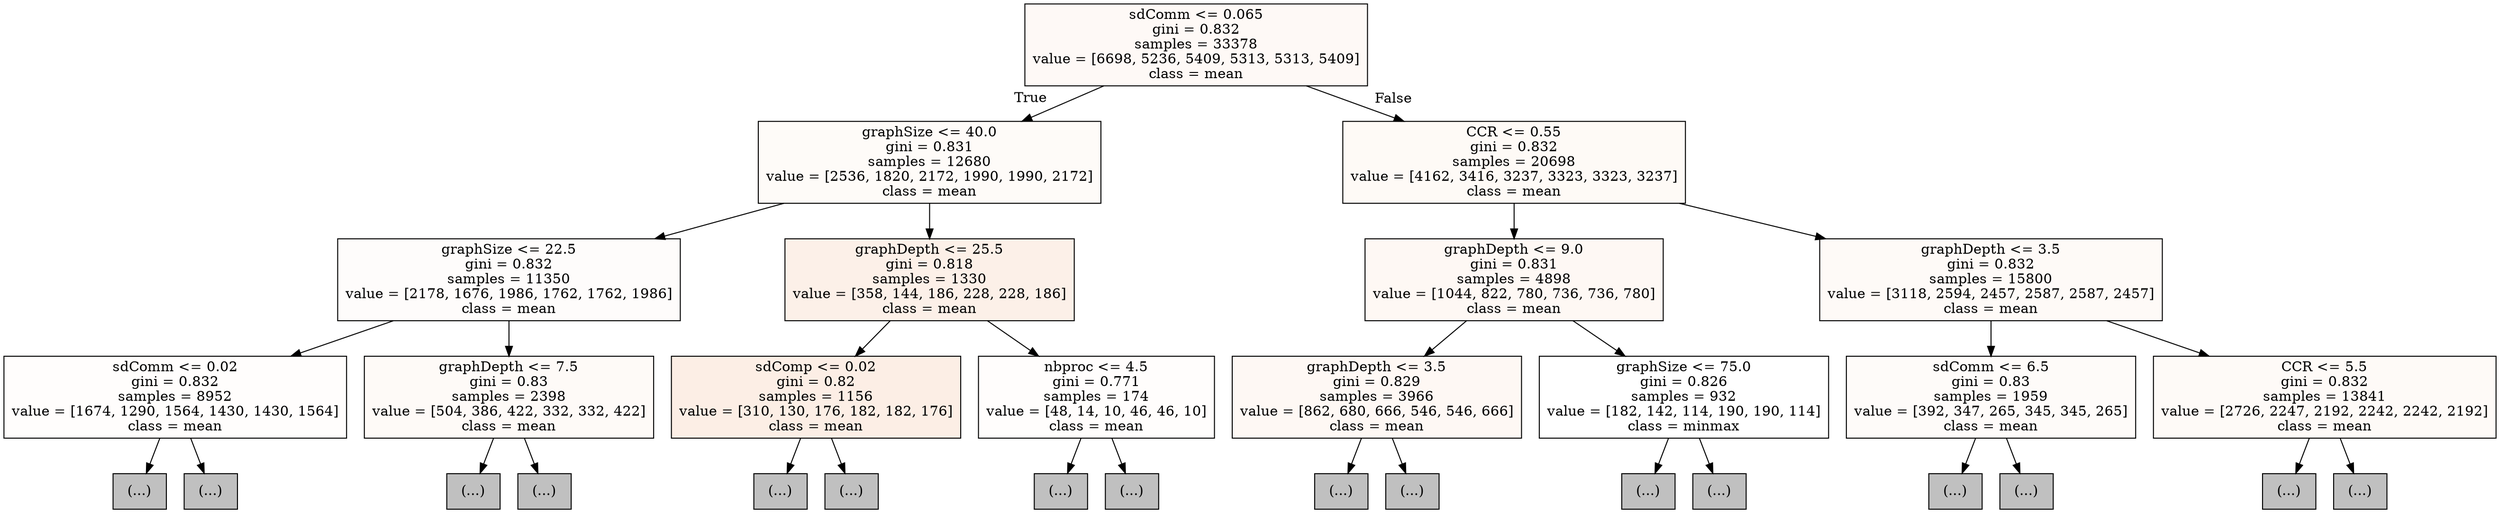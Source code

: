 digraph Tree {
node [shape=box, style="filled", color="black"] ;
0 [label="sdComm <= 0.065\ngini = 0.832\nsamples = 33378\nvalue = [6698, 5236, 5409, 5313, 5313, 5409]\nclass = mean", fillcolor="#fef9f6"] ;
1 [label="graphSize <= 40.0\ngini = 0.831\nsamples = 12680\nvalue = [2536, 1820, 2172, 1990, 1990, 2172]\nclass = mean", fillcolor="#fefbf8"] ;
0 -> 1 [labeldistance=2.5, labelangle=45, headlabel="True"] ;
2 [label="graphSize <= 22.5\ngini = 0.832\nsamples = 11350\nvalue = [2178, 1676, 1986, 1762, 1762, 1986]\nclass = mean", fillcolor="#fefcfb"] ;
1 -> 2 ;
3 [label="sdComm <= 0.02\ngini = 0.832\nsamples = 8952\nvalue = [1674, 1290, 1564, 1430, 1430, 1564]\nclass = mean", fillcolor="#fffdfc"] ;
2 -> 3 ;
4 [label="(...)", fillcolor="#C0C0C0"] ;
3 -> 4 ;
27 [label="(...)", fillcolor="#C0C0C0"] ;
3 -> 27 ;
50 [label="graphDepth <= 7.5\ngini = 0.83\nsamples = 2398\nvalue = [504, 386, 422, 332, 332, 422]\nclass = mean", fillcolor="#fefaf7"] ;
2 -> 50 ;
51 [label="(...)", fillcolor="#C0C0C0"] ;
50 -> 51 ;
68 [label="(...)", fillcolor="#C0C0C0"] ;
50 -> 68 ;
91 [label="graphDepth <= 25.5\ngini = 0.818\nsamples = 1330\nvalue = [358, 144, 186, 228, 228, 186]\nclass = mean", fillcolor="#fcf0e8"] ;
1 -> 91 ;
92 [label="sdComp <= 0.02\ngini = 0.82\nsamples = 1156\nvalue = [310, 130, 176, 182, 182, 176]\nclass = mean", fillcolor="#fceee5"] ;
91 -> 92 ;
93 [label="(...)", fillcolor="#C0C0C0"] ;
92 -> 93 ;
110 [label="(...)", fillcolor="#C0C0C0"] ;
92 -> 110 ;
151 [label="nbproc <= 4.5\ngini = 0.771\nsamples = 174\nvalue = [48, 14, 10, 46, 46, 10]\nclass = mean", fillcolor="#fffdfc"] ;
91 -> 151 ;
152 [label="(...)", fillcolor="#C0C0C0"] ;
151 -> 152 ;
161 [label="(...)", fillcolor="#C0C0C0"] ;
151 -> 161 ;
170 [label="CCR <= 0.55\ngini = 0.832\nsamples = 20698\nvalue = [4162, 3416, 3237, 3323, 3323, 3237]\nclass = mean", fillcolor="#fefaf6"] ;
0 -> 170 [labeldistance=2.5, labelangle=-45, headlabel="False"] ;
171 [label="graphDepth <= 9.0\ngini = 0.831\nsamples = 4898\nvalue = [1044, 822, 780, 736, 736, 780]\nclass = mean", fillcolor="#fef8f4"] ;
170 -> 171 ;
172 [label="graphDepth <= 3.5\ngini = 0.829\nsamples = 3966\nvalue = [862, 680, 666, 546, 546, 666]\nclass = mean", fillcolor="#fef8f4"] ;
171 -> 172 ;
173 [label="(...)", fillcolor="#C0C0C0"] ;
172 -> 173 ;
184 [label="(...)", fillcolor="#C0C0C0"] ;
172 -> 184 ;
215 [label="graphSize <= 75.0\ngini = 0.826\nsamples = 932\nvalue = [182, 142, 114, 190, 190, 114]\nclass = minmax", fillcolor="#ffffff"] ;
171 -> 215 ;
216 [label="(...)", fillcolor="#C0C0C0"] ;
215 -> 216 ;
239 [label="(...)", fillcolor="#C0C0C0"] ;
215 -> 239 ;
258 [label="graphDepth <= 3.5\ngini = 0.832\nsamples = 15800\nvalue = [3118, 2594, 2457, 2587, 2587, 2457]\nclass = mean", fillcolor="#fefaf7"] ;
170 -> 258 ;
259 [label="sdComm <= 6.5\ngini = 0.83\nsamples = 1959\nvalue = [392, 347, 265, 345, 345, 265]\nclass = mean", fillcolor="#fefbf9"] ;
258 -> 259 ;
260 [label="(...)", fillcolor="#C0C0C0"] ;
259 -> 260 ;
313 [label="(...)", fillcolor="#C0C0C0"] ;
259 -> 313 ;
322 [label="CCR <= 5.5\ngini = 0.832\nsamples = 13841\nvalue = [2726, 2247, 2192, 2242, 2242, 2192]\nclass = mean", fillcolor="#fefaf7"] ;
258 -> 322 ;
323 [label="(...)", fillcolor="#C0C0C0"] ;
322 -> 323 ;
524 [label="(...)", fillcolor="#C0C0C0"] ;
322 -> 524 ;
}
